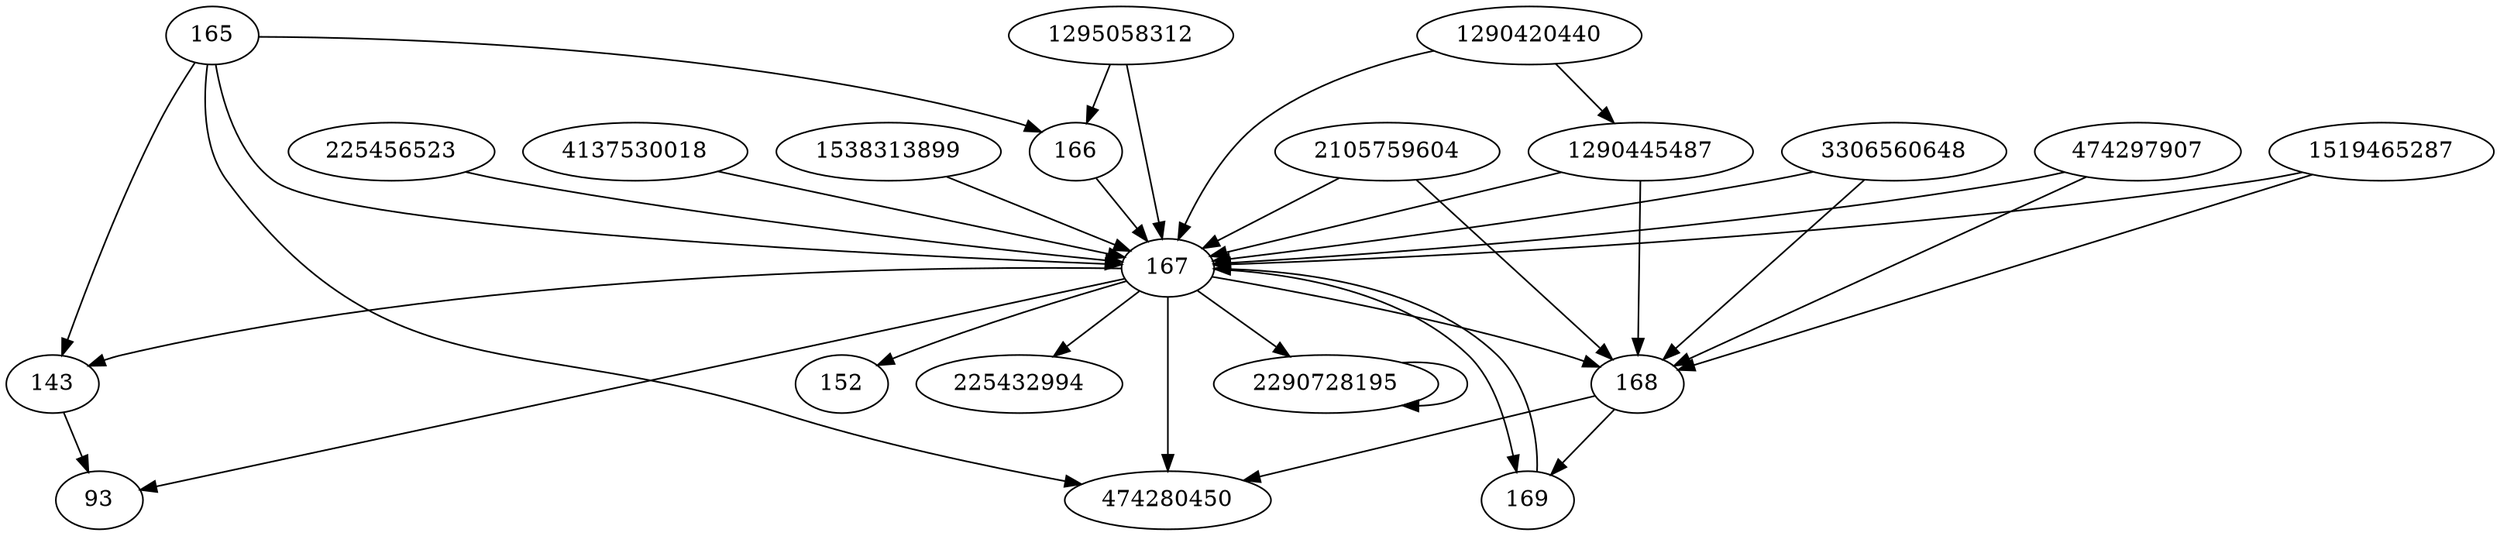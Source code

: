 digraph  {
474280450;
2290728195;
3306560648;
1295058312;
225456523;
143;
152;
225432994;
4137530018;
165;
166;
167;
168;
169;
1538313899;
1290445487;
474297907;
1519465287;
1290420440;
93;
2105759604;
2290728195 -> 2290728195;
3306560648 -> 167;
3306560648 -> 168;
1295058312 -> 166;
1295058312 -> 167;
225456523 -> 167;
143 -> 93;
4137530018 -> 167;
165 -> 166;
165 -> 167;
165 -> 474280450;
165 -> 143;
166 -> 167;
167 -> 152;
167 -> 169;
167 -> 2290728195;
167 -> 225432994;
167 -> 474280450;
167 -> 168;
167 -> 143;
167 -> 93;
168 -> 169;
168 -> 474280450;
169 -> 167;
1538313899 -> 167;
1290445487 -> 167;
1290445487 -> 168;
474297907 -> 167;
474297907 -> 168;
1519465287 -> 167;
1519465287 -> 168;
1290420440 -> 1290445487;
1290420440 -> 167;
2105759604 -> 167;
2105759604 -> 168;
}

